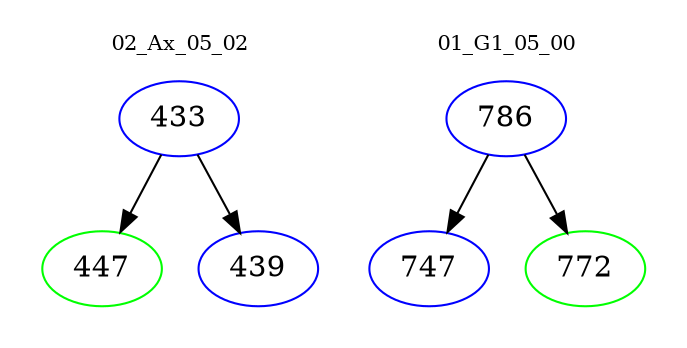 digraph{
subgraph cluster_0 {
color = white
label = "02_Ax_05_02";
fontsize=10;
T0_433 [label="433", color="blue"]
T0_433 -> T0_447 [color="black"]
T0_447 [label="447", color="green"]
T0_433 -> T0_439 [color="black"]
T0_439 [label="439", color="blue"]
}
subgraph cluster_1 {
color = white
label = "01_G1_05_00";
fontsize=10;
T1_786 [label="786", color="blue"]
T1_786 -> T1_747 [color="black"]
T1_747 [label="747", color="blue"]
T1_786 -> T1_772 [color="black"]
T1_772 [label="772", color="green"]
}
}
